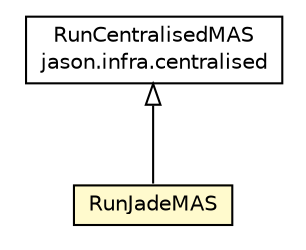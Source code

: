 #!/usr/local/bin/dot
#
# Class diagram 
# Generated by UMLGraph version R5_6_6-1-g9240c4 (http://www.umlgraph.org/)
#

digraph G {
	edge [fontname="Helvetica",fontsize=10,labelfontname="Helvetica",labelfontsize=10];
	node [fontname="Helvetica",fontsize=10,shape=plaintext];
	nodesep=0.25;
	ranksep=0.5;
	// jason.infra.centralised.RunCentralisedMAS
	c41354 [label=<<table title="jason.infra.centralised.RunCentralisedMAS" border="0" cellborder="1" cellspacing="0" cellpadding="2" port="p" href="../centralised/RunCentralisedMAS.html">
		<tr><td><table border="0" cellspacing="0" cellpadding="1">
<tr><td align="center" balign="center"> RunCentralisedMAS </td></tr>
<tr><td align="center" balign="center"> jason.infra.centralised </td></tr>
		</table></td></tr>
		</table>>, URL="../centralised/RunCentralisedMAS.html", fontname="Helvetica", fontcolor="black", fontsize=10.0];
	// jason.infra.jade.RunJadeMAS
	c41365 [label=<<table title="jason.infra.jade.RunJadeMAS" border="0" cellborder="1" cellspacing="0" cellpadding="2" port="p" bgcolor="lemonChiffon" href="./RunJadeMAS.html">
		<tr><td><table border="0" cellspacing="0" cellpadding="1">
<tr><td align="center" balign="center"> RunJadeMAS </td></tr>
		</table></td></tr>
		</table>>, URL="./RunJadeMAS.html", fontname="Helvetica", fontcolor="black", fontsize=10.0];
	//jason.infra.jade.RunJadeMAS extends jason.infra.centralised.RunCentralisedMAS
	c41354:p -> c41365:p [dir=back,arrowtail=empty];
}

